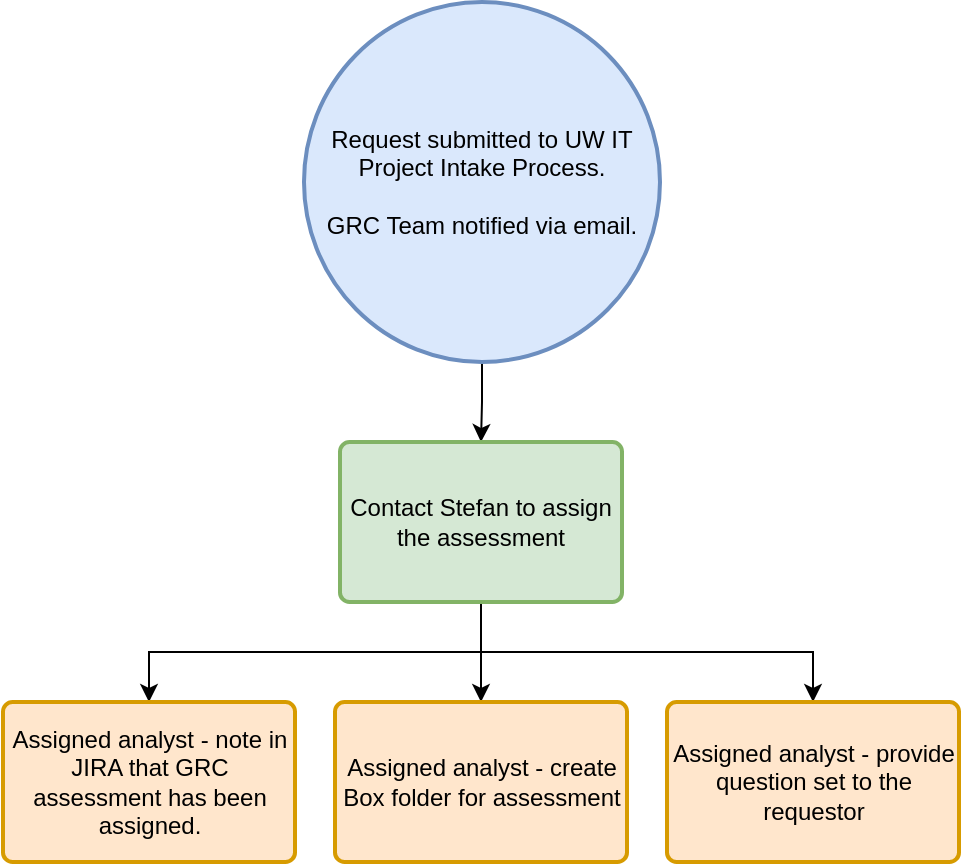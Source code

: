 <mxfile version="12.2.7" type="github" pages="1"><diagram id="EGlLaus-P8G1E-tgkFCy" name="Page-1"><mxGraphModel dx="1426" dy="786" grid="1" gridSize="10" guides="1" tooltips="1" connect="1" arrows="1" fold="1" page="1" pageScale="1" pageWidth="850" pageHeight="1100" math="0" shadow="0"><root><mxCell id="0"/><mxCell id="1" parent="0"/><mxCell id="QFpOu1T3T5SNptgBHsQ_-3" style="edgeStyle=orthogonalEdgeStyle;rounded=0;orthogonalLoop=1;jettySize=auto;html=1;exitX=0.5;exitY=1;exitDx=0;exitDy=0;exitPerimeter=0;entryX=0.5;entryY=0;entryDx=0;entryDy=0;entryPerimeter=0;" edge="1" parent="1" source="QFpOu1T3T5SNptgBHsQ_-1" target="QFpOu1T3T5SNptgBHsQ_-2"><mxGeometry relative="1" as="geometry"/></mxCell><mxCell id="QFpOu1T3T5SNptgBHsQ_-1" value="&lt;div&gt;Request submitted to UW IT Project Intake Process.&lt;/div&gt;&lt;div&gt;&lt;br&gt;&lt;/div&gt;&lt;div&gt;GRC Team notified via email.&lt;br&gt;&lt;/div&gt;" style="strokeWidth=2;html=1;shape=mxgraph.flowchart.start_2;whiteSpace=wrap;fillColor=#dae8fc;strokeColor=#6c8ebf;" vertex="1" parent="1"><mxGeometry x="336" y="40" width="178" height="180" as="geometry"/></mxCell><mxCell id="QFpOu1T3T5SNptgBHsQ_-7" style="edgeStyle=orthogonalEdgeStyle;rounded=0;orthogonalLoop=1;jettySize=auto;html=1;exitX=0.5;exitY=1;exitDx=0;exitDy=0;exitPerimeter=0;entryX=0.5;entryY=0;entryDx=0;entryDy=0;entryPerimeter=0;" edge="1" parent="1" source="QFpOu1T3T5SNptgBHsQ_-2" target="QFpOu1T3T5SNptgBHsQ_-4"><mxGeometry relative="1" as="geometry"/></mxCell><mxCell id="QFpOu1T3T5SNptgBHsQ_-8" style="edgeStyle=orthogonalEdgeStyle;rounded=0;orthogonalLoop=1;jettySize=auto;html=1;exitX=0.5;exitY=1;exitDx=0;exitDy=0;exitPerimeter=0;entryX=0.5;entryY=0;entryDx=0;entryDy=0;entryPerimeter=0;" edge="1" parent="1" source="QFpOu1T3T5SNptgBHsQ_-2" target="QFpOu1T3T5SNptgBHsQ_-5"><mxGeometry relative="1" as="geometry"/></mxCell><mxCell id="QFpOu1T3T5SNptgBHsQ_-9" style="edgeStyle=orthogonalEdgeStyle;rounded=0;orthogonalLoop=1;jettySize=auto;html=1;exitX=0.5;exitY=1;exitDx=0;exitDy=0;exitPerimeter=0;entryX=0.5;entryY=0;entryDx=0;entryDy=0;entryPerimeter=0;" edge="1" parent="1" source="QFpOu1T3T5SNptgBHsQ_-2" target="QFpOu1T3T5SNptgBHsQ_-6"><mxGeometry relative="1" as="geometry"/></mxCell><mxCell id="QFpOu1T3T5SNptgBHsQ_-2" value="Contact Stefan to assign the assessment" style="strokeWidth=2;html=1;shape=mxgraph.flowchart.process;whiteSpace=wrap;fillColor=#d5e8d4;strokeColor=#82b366;" vertex="1" parent="1"><mxGeometry x="354" y="260" width="141" height="80" as="geometry"/></mxCell><mxCell id="QFpOu1T3T5SNptgBHsQ_-4" value="Assigned analyst - note in JIRA that GRC assessment has been assigned." style="strokeWidth=2;html=1;shape=mxgraph.flowchart.process;whiteSpace=wrap;fillColor=#ffe6cc;strokeColor=#d79b00;" vertex="1" parent="1"><mxGeometry x="185.5" y="390" width="146" height="80" as="geometry"/></mxCell><mxCell id="QFpOu1T3T5SNptgBHsQ_-5" value="Assigned analyst - create Box folder for assessment" style="strokeWidth=2;html=1;shape=mxgraph.flowchart.process;whiteSpace=wrap;fillColor=#ffe6cc;strokeColor=#d79b00;" vertex="1" parent="1"><mxGeometry x="351.5" y="390" width="146" height="80" as="geometry"/></mxCell><mxCell id="QFpOu1T3T5SNptgBHsQ_-6" value="Assigned analyst - provide question set to the requestor" style="strokeWidth=2;html=1;shape=mxgraph.flowchart.process;whiteSpace=wrap;fillColor=#ffe6cc;strokeColor=#d79b00;" vertex="1" parent="1"><mxGeometry x="517.5" y="390" width="146" height="80" as="geometry"/></mxCell></root></mxGraphModel></diagram></mxfile>